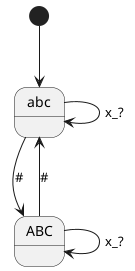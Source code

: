 @startuml
'https://plantuml.com/state-diagram
[*] --> abc

abc --> abc: x_?
abc --> ABC: #

ABC --> ABC: x_?
ABC --> abc: #
@enduml